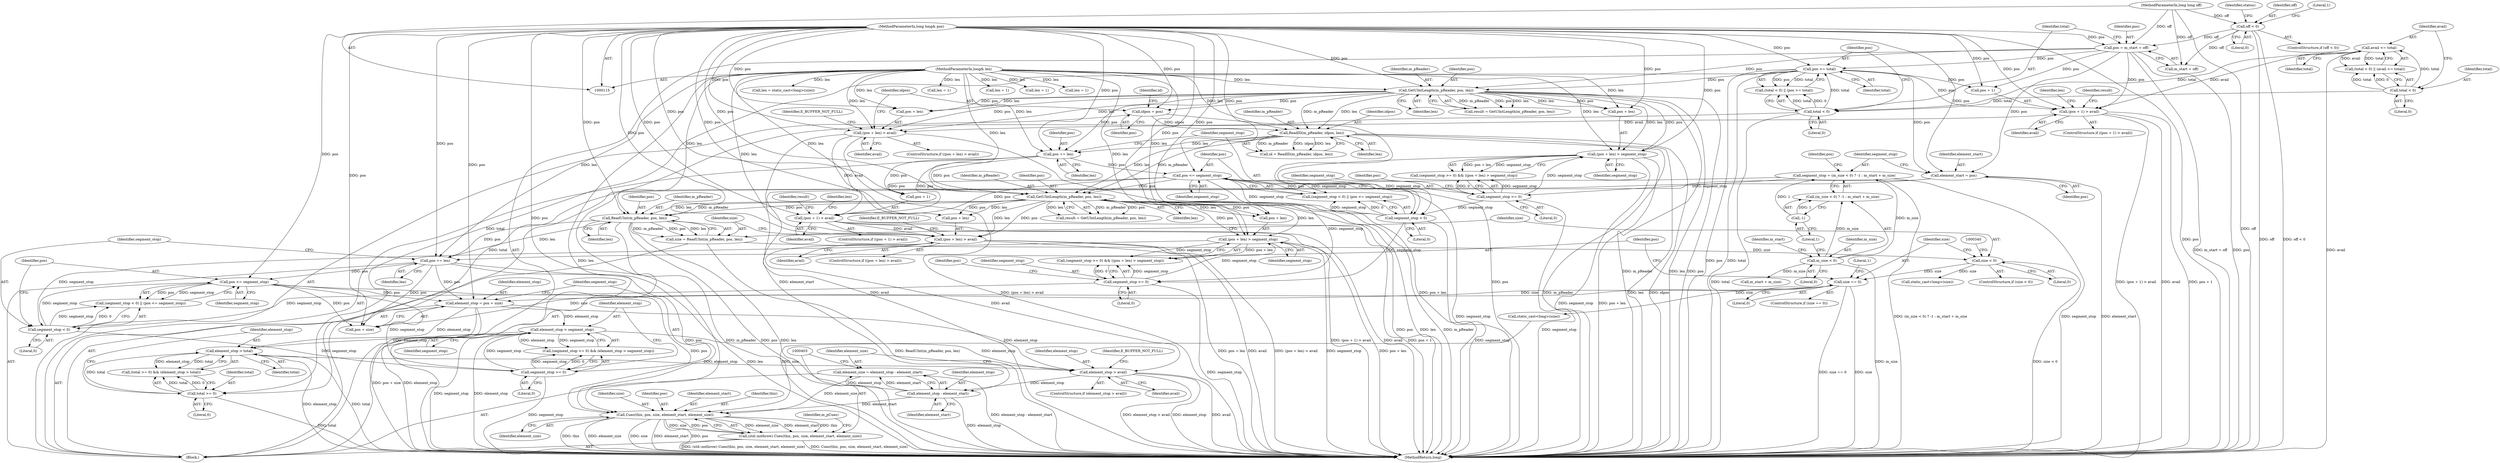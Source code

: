 digraph "0_Android_cc274e2abe8b2a6698a5c47d8aa4bb45f1f9538d_50@integer" {
"1000397" [label="(Call,element_size = element_stop - element_start)"];
"1000399" [label="(Call,element_stop - element_start)"];
"1000391" [label="(Call,element_stop > avail)"];
"1000360" [label="(Call,element_stop = pos + size)"];
"1000348" [label="(Call,pos += len)"];
"1000330" [label="(Call,ReadUInt(m_pReader, pos, len))"];
"1000285" [label="(Call,GetUIntLength(m_pReader, pos, len))"];
"1000250" [label="(Call,ReadID(m_pReader, idpos, len))"];
"1000201" [label="(Call,GetUIntLength(m_pReader, pos, len))"];
"1000117" [label="(MethodParameterIn,long long& pos)"];
"1000165" [label="(Call,pos >= total)"];
"1000155" [label="(Call,pos = m_start + off)"];
"1000125" [label="(Call,off < 0)"];
"1000116" [label="(MethodParameterIn,long long off)"];
"1000162" [label="(Call,total < 0)"];
"1000152" [label="(Call,avail <= total)"];
"1000149" [label="(Call,total < 0)"];
"1000118" [label="(MethodParameterIn,long& len)"];
"1000244" [label="(Call,idpos = pos)"];
"1000268" [label="(Call,pos <= segment_stop)"];
"1000260" [label="(Call,pos += len)"];
"1000265" [label="(Call,segment_stop < 0)"];
"1000225" [label="(Call,segment_stop >= 0)"];
"1000175" [label="(Call,segment_stop = (m_size < 0) ? -1 : m_start + m_size)"];
"1000181" [label="(Call,-1)"];
"1000178" [label="(Call,m_size < 0)"];
"1000228" [label="(Call,(pos + len) > segment_stop)"];
"1000356" [label="(Call,pos <= segment_stop)"];
"1000353" [label="(Call,segment_stop < 0)"];
"1000309" [label="(Call,segment_stop >= 0)"];
"1000312" [label="(Call,(pos + len) > segment_stop)"];
"1000343" [label="(Call,size == 0)"];
"1000335" [label="(Call,size < 0)"];
"1000328" [label="(Call,size = ReadUInt(m_pReader, pos, len))"];
"1000380" [label="(Call,element_stop > total)"];
"1000370" [label="(Call,element_stop > segment_stop)"];
"1000367" [label="(Call,segment_stop >= 0)"];
"1000377" [label="(Call,total >= 0)"];
"1000320" [label="(Call,(pos + len) > avail)"];
"1000272" [label="(Call,(pos + 1) > avail)"];
"1000236" [label="(Call,(pos + len) > avail)"];
"1000187" [label="(Call,(pos + 1) > avail)"];
"1000171" [label="(Call,element_start = pos)"];
"1000404" [label="(Call,Cues(this, pos, size, element_start, element_size))"];
"1000402" [label="(Call,(std::nothrow) Cues(this, pos, size, element_start, element_size))"];
"1000404" [label="(Call,Cues(this, pos, size, element_start, element_size))"];
"1000246" [label="(Identifier,pos)"];
"1000244" [label="(Call,idpos = pos)"];
"1000175" [label="(Call,segment_stop = (m_size < 0) ? -1 : m_start + m_size)"];
"1000354" [label="(Identifier,segment_stop)"];
"1000249" [label="(Identifier,id)"];
"1000228" [label="(Call,(pos + len) > segment_stop)"];
"1000180" [label="(Literal,0)"];
"1000272" [label="(Call,(pos + 1) > avail)"];
"1000334" [label="(ControlStructure,if (size < 0))"];
"1000381" [label="(Identifier,element_stop)"];
"1000409" [label="(Identifier,element_size)"];
"1000314" [label="(Identifier,pos)"];
"1000330" [label="(Call,ReadUInt(m_pReader, pos, len))"];
"1000153" [label="(Identifier,avail)"];
"1000235" [label="(ControlStructure,if ((pos + len) > avail))"];
"1000155" [label="(Call,pos = m_start + off)"];
"1000251" [label="(Identifier,m_pReader)"];
"1000267" [label="(Literal,0)"];
"1000266" [label="(Identifier,segment_stop)"];
"1000177" [label="(Call,(m_size < 0) ? -1 : m_start + m_size)"];
"1000150" [label="(Identifier,total)"];
"1000370" [label="(Call,element_stop > segment_stop)"];
"1000331" [label="(Identifier,m_pReader)"];
"1000378" [label="(Identifier,total)"];
"1000342" [label="(ControlStructure,if (size == 0))"];
"1000276" [label="(Identifier,avail)"];
"1000193" [label="(Call,len = 1)"];
"1000189" [label="(Identifier,pos)"];
"1000345" [label="(Literal,0)"];
"1000236" [label="(Call,(pos + len) > avail)"];
"1000328" [label="(Call,size = ReadUInt(m_pReader, pos, len))"];
"1000393" [label="(Identifier,avail)"];
"1000392" [label="(Identifier,element_stop)"];
"1000166" [label="(Identifier,pos)"];
"1000181" [label="(Call,-1)"];
"1000302" [label="(Call,len = 1)"];
"1000335" [label="(Call,size < 0)"];
"1000182" [label="(Literal,1)"];
"1000385" [label="(Call,len = static_cast<long>(size))"];
"1000194" [label="(Identifier,len)"];
"1000350" [label="(Identifier,len)"];
"1000400" [label="(Identifier,element_stop)"];
"1000226" [label="(Identifier,segment_stop)"];
"1000391" [label="(Call,element_stop > avail)"];
"1000320" [label="(Call,(pos + len) > avail)"];
"1000344" [label="(Identifier,size)"];
"1000162" [label="(Call,total < 0)"];
"1000183" [label="(Call,m_start + m_size)"];
"1000156" [label="(Identifier,pos)"];
"1000242" [label="(Identifier,E_BUFFER_NOT_FULL)"];
"1000408" [label="(Identifier,element_start)"];
"1000163" [label="(Identifier,total)"];
"1000265" [label="(Call,segment_stop < 0)"];
"1000118" [label="(MethodParameterIn,long& len)"];
"1000405" [label="(Identifier,this)"];
"1000261" [label="(Identifier,pos)"];
"1000203" [label="(Identifier,pos)"];
"1000312" [label="(Call,(pos + len) > segment_stop)"];
"1000135" [label="(Identifier,status)"];
"1000176" [label="(Identifier,segment_stop)"];
"1000284" [label="(Identifier,result)"];
"1000232" [label="(Identifier,segment_stop)"];
"1000240" [label="(Identifier,avail)"];
"1000260" [label="(Call,pos += len)"];
"1000229" [label="(Call,pos + len)"];
"1000252" [label="(Identifier,idpos)"];
"1000366" [label="(Call,(segment_stop >= 0) && (element_stop > segment_stop))"];
"1000376" [label="(Call,(total >= 0) && (element_stop > total))"];
"1000152" [label="(Call,avail <= total)"];
"1000324" [label="(Identifier,avail)"];
"1000126" [label="(Identifier,off)"];
"1000199" [label="(Call,result = GetUIntLength(m_pReader, pos, len))"];
"1000116" [label="(MethodParameterIn,long long off)"];
"1000204" [label="(Identifier,len)"];
"1000285" [label="(Call,GetUIntLength(m_pReader, pos, len))"];
"1000269" [label="(Identifier,pos)"];
"1000191" [label="(Identifier,avail)"];
"1000171" [label="(Call,element_start = pos)"];
"1000188" [label="(Call,pos + 1)"];
"1000352" [label="(Call,(segment_stop < 0) || (pos <= segment_stop))"];
"1000279" [label="(Identifier,len)"];
"1000250" [label="(Call,ReadID(m_pReader, idpos, len))"];
"1000262" [label="(Identifier,len)"];
"1000337" [label="(Literal,0)"];
"1000336" [label="(Identifier,size)"];
"1000154" [label="(Identifier,total)"];
"1000362" [label="(Call,pos + size)"];
"1000117" [label="(MethodParameterIn,long long& pos)"];
"1000119" [label="(Block,)"];
"1000283" [label="(Call,result = GetUIntLength(m_pReader, pos, len))"];
"1000268" [label="(Call,pos <= segment_stop)"];
"1000237" [label="(Call,pos + len)"];
"1000353" [label="(Call,segment_stop < 0)"];
"1000412" [label="(Identifier,m_pCues)"];
"1000387" [label="(Call,static_cast<long>(size))"];
"1000173" [label="(Identifier,pos)"];
"1000253" [label="(Identifier,len)"];
"1000395" [label="(Identifier,E_BUFFER_NOT_FULL)"];
"1000270" [label="(Identifier,segment_stop)"];
"1000308" [label="(Call,(segment_stop >= 0) && ((pos + len) > segment_stop))"];
"1000151" [label="(Literal,0)"];
"1000164" [label="(Literal,0)"];
"1000311" [label="(Literal,0)"];
"1000397" [label="(Call,element_size = element_stop - element_start)"];
"1000349" [label="(Identifier,pos)"];
"1000347" [label="(Literal,1)"];
"1000356" [label="(Call,pos <= segment_stop)"];
"1000357" [label="(Identifier,pos)"];
"1000310" [label="(Identifier,segment_stop)"];
"1000165" [label="(Call,pos >= total)"];
"1000382" [label="(Identifier,total)"];
"1000309" [label="(Call,segment_stop >= 0)"];
"1000202" [label="(Identifier,m_pReader)"];
"1000287" [label="(Identifier,pos)"];
"1000149" [label="(Call,total < 0)"];
"1000339" [label="(Call,static_cast<long>(size))"];
"1000371" [label="(Identifier,element_stop)"];
"1000367" [label="(Call,segment_stop >= 0)"];
"1000407" [label="(Identifier,size)"];
"1000187" [label="(Call,(pos + 1) > avail)"];
"1000326" [label="(Identifier,E_BUFFER_NOT_FULL)"];
"1000333" [label="(Identifier,len)"];
"1000225" [label="(Call,segment_stop >= 0)"];
"1000329" [label="(Identifier,size)"];
"1000167" [label="(Identifier,total)"];
"1000248" [label="(Call,id = ReadID(m_pReader, idpos, len))"];
"1000360" [label="(Call,element_stop = pos + size)"];
"1000127" [label="(Literal,0)"];
"1000148" [label="(Call,(total < 0) || (avail <= total))"];
"1000390" [label="(ControlStructure,if (element_stop > avail))"];
"1000286" [label="(Identifier,m_pReader)"];
"1000380" [label="(Call,element_stop > total)"];
"1000361" [label="(Identifier,element_stop)"];
"1000124" [label="(ControlStructure,if (off < 0))"];
"1000399" [label="(Call,element_stop - element_start)"];
"1000372" [label="(Identifier,segment_stop)"];
"1000369" [label="(Literal,0)"];
"1000157" [label="(Call,m_start + off)"];
"1000321" [label="(Call,pos + len)"];
"1000200" [label="(Identifier,result)"];
"1000348" [label="(Call,pos += len)"];
"1000316" [label="(Identifier,segment_stop)"];
"1000273" [label="(Call,pos + 1)"];
"1000227" [label="(Literal,0)"];
"1000186" [label="(ControlStructure,if ((pos + 1) > avail))"];
"1000319" [label="(ControlStructure,if ((pos + len) > avail))"];
"1000161" [label="(Call,(total < 0) || (pos >= total))"];
"1000332" [label="(Identifier,pos)"];
"1000172" [label="(Identifier,element_start)"];
"1000355" [label="(Literal,0)"];
"1000377" [label="(Call,total >= 0)"];
"1000406" [label="(Identifier,pos)"];
"1000230" [label="(Identifier,pos)"];
"1000401" [label="(Identifier,element_start)"];
"1000313" [label="(Call,pos + len)"];
"1000184" [label="(Identifier,m_start)"];
"1000271" [label="(ControlStructure,if ((pos + 1) > avail))"];
"1000398" [label="(Identifier,element_size)"];
"1000201" [label="(Call,GetUIntLength(m_pReader, pos, len))"];
"1000125" [label="(Call,off < 0)"];
"1000178" [label="(Call,m_size < 0)"];
"1000419" [label="(MethodReturn,long)"];
"1000288" [label="(Identifier,len)"];
"1000224" [label="(Call,(segment_stop >= 0) && ((pos + len) > segment_stop))"];
"1000264" [label="(Call,(segment_stop < 0) || (pos <= segment_stop))"];
"1000278" [label="(Call,len = 1)"];
"1000130" [label="(Literal,1)"];
"1000245" [label="(Identifier,idpos)"];
"1000343" [label="(Call,size == 0)"];
"1000402" [label="(Call,(std::nothrow) Cues(this, pos, size, element_start, element_size))"];
"1000218" [label="(Call,len = 1)"];
"1000179" [label="(Identifier,m_size)"];
"1000379" [label="(Literal,0)"];
"1000368" [label="(Identifier,segment_stop)"];
"1000358" [label="(Identifier,segment_stop)"];
"1000397" -> "1000119"  [label="AST: "];
"1000397" -> "1000399"  [label="CFG: "];
"1000398" -> "1000397"  [label="AST: "];
"1000399" -> "1000397"  [label="AST: "];
"1000403" -> "1000397"  [label="CFG: "];
"1000397" -> "1000419"  [label="DDG: element_stop - element_start"];
"1000399" -> "1000397"  [label="DDG: element_stop"];
"1000399" -> "1000397"  [label="DDG: element_start"];
"1000397" -> "1000404"  [label="DDG: element_size"];
"1000399" -> "1000401"  [label="CFG: "];
"1000400" -> "1000399"  [label="AST: "];
"1000401" -> "1000399"  [label="AST: "];
"1000399" -> "1000419"  [label="DDG: element_stop"];
"1000391" -> "1000399"  [label="DDG: element_stop"];
"1000171" -> "1000399"  [label="DDG: element_start"];
"1000399" -> "1000404"  [label="DDG: element_start"];
"1000391" -> "1000390"  [label="AST: "];
"1000391" -> "1000393"  [label="CFG: "];
"1000392" -> "1000391"  [label="AST: "];
"1000393" -> "1000391"  [label="AST: "];
"1000395" -> "1000391"  [label="CFG: "];
"1000398" -> "1000391"  [label="CFG: "];
"1000391" -> "1000419"  [label="DDG: element_stop"];
"1000391" -> "1000419"  [label="DDG: avail"];
"1000391" -> "1000419"  [label="DDG: element_stop > avail"];
"1000360" -> "1000391"  [label="DDG: element_stop"];
"1000380" -> "1000391"  [label="DDG: element_stop"];
"1000370" -> "1000391"  [label="DDG: element_stop"];
"1000320" -> "1000391"  [label="DDG: avail"];
"1000360" -> "1000119"  [label="AST: "];
"1000360" -> "1000362"  [label="CFG: "];
"1000361" -> "1000360"  [label="AST: "];
"1000362" -> "1000360"  [label="AST: "];
"1000368" -> "1000360"  [label="CFG: "];
"1000360" -> "1000419"  [label="DDG: element_stop"];
"1000360" -> "1000419"  [label="DDG: pos + size"];
"1000348" -> "1000360"  [label="DDG: pos"];
"1000356" -> "1000360"  [label="DDG: pos"];
"1000117" -> "1000360"  [label="DDG: pos"];
"1000343" -> "1000360"  [label="DDG: size"];
"1000360" -> "1000370"  [label="DDG: element_stop"];
"1000360" -> "1000380"  [label="DDG: element_stop"];
"1000348" -> "1000119"  [label="AST: "];
"1000348" -> "1000350"  [label="CFG: "];
"1000349" -> "1000348"  [label="AST: "];
"1000350" -> "1000348"  [label="AST: "];
"1000354" -> "1000348"  [label="CFG: "];
"1000348" -> "1000419"  [label="DDG: len"];
"1000330" -> "1000348"  [label="DDG: len"];
"1000330" -> "1000348"  [label="DDG: pos"];
"1000118" -> "1000348"  [label="DDG: len"];
"1000117" -> "1000348"  [label="DDG: pos"];
"1000348" -> "1000356"  [label="DDG: pos"];
"1000348" -> "1000362"  [label="DDG: pos"];
"1000348" -> "1000404"  [label="DDG: pos"];
"1000330" -> "1000328"  [label="AST: "];
"1000330" -> "1000333"  [label="CFG: "];
"1000331" -> "1000330"  [label="AST: "];
"1000332" -> "1000330"  [label="AST: "];
"1000333" -> "1000330"  [label="AST: "];
"1000328" -> "1000330"  [label="CFG: "];
"1000330" -> "1000419"  [label="DDG: m_pReader"];
"1000330" -> "1000419"  [label="DDG: len"];
"1000330" -> "1000419"  [label="DDG: pos"];
"1000330" -> "1000328"  [label="DDG: m_pReader"];
"1000330" -> "1000328"  [label="DDG: pos"];
"1000330" -> "1000328"  [label="DDG: len"];
"1000285" -> "1000330"  [label="DDG: m_pReader"];
"1000285" -> "1000330"  [label="DDG: pos"];
"1000285" -> "1000330"  [label="DDG: len"];
"1000117" -> "1000330"  [label="DDG: pos"];
"1000118" -> "1000330"  [label="DDG: len"];
"1000285" -> "1000283"  [label="AST: "];
"1000285" -> "1000288"  [label="CFG: "];
"1000286" -> "1000285"  [label="AST: "];
"1000287" -> "1000285"  [label="AST: "];
"1000288" -> "1000285"  [label="AST: "];
"1000283" -> "1000285"  [label="CFG: "];
"1000285" -> "1000419"  [label="DDG: m_pReader"];
"1000285" -> "1000419"  [label="DDG: pos"];
"1000285" -> "1000419"  [label="DDG: len"];
"1000285" -> "1000283"  [label="DDG: m_pReader"];
"1000285" -> "1000283"  [label="DDG: pos"];
"1000285" -> "1000283"  [label="DDG: len"];
"1000250" -> "1000285"  [label="DDG: m_pReader"];
"1000250" -> "1000285"  [label="DDG: len"];
"1000117" -> "1000285"  [label="DDG: pos"];
"1000268" -> "1000285"  [label="DDG: pos"];
"1000260" -> "1000285"  [label="DDG: pos"];
"1000118" -> "1000285"  [label="DDG: len"];
"1000285" -> "1000312"  [label="DDG: pos"];
"1000285" -> "1000312"  [label="DDG: len"];
"1000285" -> "1000313"  [label="DDG: pos"];
"1000285" -> "1000313"  [label="DDG: len"];
"1000285" -> "1000320"  [label="DDG: pos"];
"1000285" -> "1000320"  [label="DDG: len"];
"1000285" -> "1000321"  [label="DDG: pos"];
"1000285" -> "1000321"  [label="DDG: len"];
"1000250" -> "1000248"  [label="AST: "];
"1000250" -> "1000253"  [label="CFG: "];
"1000251" -> "1000250"  [label="AST: "];
"1000252" -> "1000250"  [label="AST: "];
"1000253" -> "1000250"  [label="AST: "];
"1000248" -> "1000250"  [label="CFG: "];
"1000250" -> "1000419"  [label="DDG: m_pReader"];
"1000250" -> "1000419"  [label="DDG: len"];
"1000250" -> "1000419"  [label="DDG: idpos"];
"1000250" -> "1000248"  [label="DDG: m_pReader"];
"1000250" -> "1000248"  [label="DDG: idpos"];
"1000250" -> "1000248"  [label="DDG: len"];
"1000201" -> "1000250"  [label="DDG: m_pReader"];
"1000201" -> "1000250"  [label="DDG: len"];
"1000244" -> "1000250"  [label="DDG: idpos"];
"1000118" -> "1000250"  [label="DDG: len"];
"1000250" -> "1000260"  [label="DDG: len"];
"1000201" -> "1000199"  [label="AST: "];
"1000201" -> "1000204"  [label="CFG: "];
"1000202" -> "1000201"  [label="AST: "];
"1000203" -> "1000201"  [label="AST: "];
"1000204" -> "1000201"  [label="AST: "];
"1000199" -> "1000201"  [label="CFG: "];
"1000201" -> "1000419"  [label="DDG: pos"];
"1000201" -> "1000419"  [label="DDG: m_pReader"];
"1000201" -> "1000419"  [label="DDG: len"];
"1000201" -> "1000199"  [label="DDG: m_pReader"];
"1000201" -> "1000199"  [label="DDG: pos"];
"1000201" -> "1000199"  [label="DDG: len"];
"1000117" -> "1000201"  [label="DDG: pos"];
"1000165" -> "1000201"  [label="DDG: pos"];
"1000155" -> "1000201"  [label="DDG: pos"];
"1000118" -> "1000201"  [label="DDG: len"];
"1000201" -> "1000228"  [label="DDG: pos"];
"1000201" -> "1000228"  [label="DDG: len"];
"1000201" -> "1000229"  [label="DDG: pos"];
"1000201" -> "1000229"  [label="DDG: len"];
"1000201" -> "1000236"  [label="DDG: pos"];
"1000201" -> "1000236"  [label="DDG: len"];
"1000201" -> "1000237"  [label="DDG: pos"];
"1000201" -> "1000237"  [label="DDG: len"];
"1000201" -> "1000244"  [label="DDG: pos"];
"1000201" -> "1000260"  [label="DDG: pos"];
"1000117" -> "1000115"  [label="AST: "];
"1000117" -> "1000419"  [label="DDG: pos"];
"1000117" -> "1000155"  [label="DDG: pos"];
"1000117" -> "1000165"  [label="DDG: pos"];
"1000117" -> "1000171"  [label="DDG: pos"];
"1000117" -> "1000187"  [label="DDG: pos"];
"1000117" -> "1000188"  [label="DDG: pos"];
"1000117" -> "1000228"  [label="DDG: pos"];
"1000117" -> "1000229"  [label="DDG: pos"];
"1000117" -> "1000236"  [label="DDG: pos"];
"1000117" -> "1000237"  [label="DDG: pos"];
"1000117" -> "1000244"  [label="DDG: pos"];
"1000117" -> "1000260"  [label="DDG: pos"];
"1000117" -> "1000268"  [label="DDG: pos"];
"1000117" -> "1000272"  [label="DDG: pos"];
"1000117" -> "1000273"  [label="DDG: pos"];
"1000117" -> "1000312"  [label="DDG: pos"];
"1000117" -> "1000313"  [label="DDG: pos"];
"1000117" -> "1000320"  [label="DDG: pos"];
"1000117" -> "1000321"  [label="DDG: pos"];
"1000117" -> "1000356"  [label="DDG: pos"];
"1000117" -> "1000362"  [label="DDG: pos"];
"1000117" -> "1000404"  [label="DDG: pos"];
"1000165" -> "1000161"  [label="AST: "];
"1000165" -> "1000167"  [label="CFG: "];
"1000166" -> "1000165"  [label="AST: "];
"1000167" -> "1000165"  [label="AST: "];
"1000161" -> "1000165"  [label="CFG: "];
"1000165" -> "1000419"  [label="DDG: pos"];
"1000165" -> "1000419"  [label="DDG: total"];
"1000165" -> "1000161"  [label="DDG: pos"];
"1000165" -> "1000161"  [label="DDG: total"];
"1000155" -> "1000165"  [label="DDG: pos"];
"1000162" -> "1000165"  [label="DDG: total"];
"1000165" -> "1000171"  [label="DDG: pos"];
"1000165" -> "1000187"  [label="DDG: pos"];
"1000165" -> "1000188"  [label="DDG: pos"];
"1000165" -> "1000377"  [label="DDG: total"];
"1000155" -> "1000119"  [label="AST: "];
"1000155" -> "1000157"  [label="CFG: "];
"1000156" -> "1000155"  [label="AST: "];
"1000157" -> "1000155"  [label="AST: "];
"1000163" -> "1000155"  [label="CFG: "];
"1000155" -> "1000419"  [label="DDG: m_start + off"];
"1000155" -> "1000419"  [label="DDG: pos"];
"1000125" -> "1000155"  [label="DDG: off"];
"1000116" -> "1000155"  [label="DDG: off"];
"1000155" -> "1000171"  [label="DDG: pos"];
"1000155" -> "1000187"  [label="DDG: pos"];
"1000155" -> "1000188"  [label="DDG: pos"];
"1000125" -> "1000124"  [label="AST: "];
"1000125" -> "1000127"  [label="CFG: "];
"1000126" -> "1000125"  [label="AST: "];
"1000127" -> "1000125"  [label="AST: "];
"1000130" -> "1000125"  [label="CFG: "];
"1000135" -> "1000125"  [label="CFG: "];
"1000125" -> "1000419"  [label="DDG: off"];
"1000125" -> "1000419"  [label="DDG: off < 0"];
"1000116" -> "1000125"  [label="DDG: off"];
"1000125" -> "1000157"  [label="DDG: off"];
"1000116" -> "1000115"  [label="AST: "];
"1000116" -> "1000419"  [label="DDG: off"];
"1000116" -> "1000157"  [label="DDG: off"];
"1000162" -> "1000161"  [label="AST: "];
"1000162" -> "1000164"  [label="CFG: "];
"1000163" -> "1000162"  [label="AST: "];
"1000164" -> "1000162"  [label="AST: "];
"1000166" -> "1000162"  [label="CFG: "];
"1000161" -> "1000162"  [label="CFG: "];
"1000162" -> "1000419"  [label="DDG: total"];
"1000162" -> "1000161"  [label="DDG: total"];
"1000162" -> "1000161"  [label="DDG: 0"];
"1000152" -> "1000162"  [label="DDG: total"];
"1000149" -> "1000162"  [label="DDG: total"];
"1000162" -> "1000377"  [label="DDG: total"];
"1000152" -> "1000148"  [label="AST: "];
"1000152" -> "1000154"  [label="CFG: "];
"1000153" -> "1000152"  [label="AST: "];
"1000154" -> "1000152"  [label="AST: "];
"1000148" -> "1000152"  [label="CFG: "];
"1000152" -> "1000419"  [label="DDG: avail"];
"1000152" -> "1000148"  [label="DDG: avail"];
"1000152" -> "1000148"  [label="DDG: total"];
"1000149" -> "1000152"  [label="DDG: total"];
"1000152" -> "1000187"  [label="DDG: avail"];
"1000149" -> "1000148"  [label="AST: "];
"1000149" -> "1000151"  [label="CFG: "];
"1000150" -> "1000149"  [label="AST: "];
"1000151" -> "1000149"  [label="AST: "];
"1000153" -> "1000149"  [label="CFG: "];
"1000148" -> "1000149"  [label="CFG: "];
"1000149" -> "1000148"  [label="DDG: total"];
"1000149" -> "1000148"  [label="DDG: 0"];
"1000118" -> "1000115"  [label="AST: "];
"1000118" -> "1000419"  [label="DDG: len"];
"1000118" -> "1000193"  [label="DDG: len"];
"1000118" -> "1000218"  [label="DDG: len"];
"1000118" -> "1000228"  [label="DDG: len"];
"1000118" -> "1000229"  [label="DDG: len"];
"1000118" -> "1000236"  [label="DDG: len"];
"1000118" -> "1000237"  [label="DDG: len"];
"1000118" -> "1000260"  [label="DDG: len"];
"1000118" -> "1000278"  [label="DDG: len"];
"1000118" -> "1000302"  [label="DDG: len"];
"1000118" -> "1000312"  [label="DDG: len"];
"1000118" -> "1000313"  [label="DDG: len"];
"1000118" -> "1000320"  [label="DDG: len"];
"1000118" -> "1000321"  [label="DDG: len"];
"1000118" -> "1000385"  [label="DDG: len"];
"1000244" -> "1000119"  [label="AST: "];
"1000244" -> "1000246"  [label="CFG: "];
"1000245" -> "1000244"  [label="AST: "];
"1000246" -> "1000244"  [label="AST: "];
"1000249" -> "1000244"  [label="CFG: "];
"1000244" -> "1000419"  [label="DDG: pos"];
"1000268" -> "1000264"  [label="AST: "];
"1000268" -> "1000270"  [label="CFG: "];
"1000269" -> "1000268"  [label="AST: "];
"1000270" -> "1000268"  [label="AST: "];
"1000264" -> "1000268"  [label="CFG: "];
"1000268" -> "1000419"  [label="DDG: segment_stop"];
"1000268" -> "1000264"  [label="DDG: pos"];
"1000268" -> "1000264"  [label="DDG: segment_stop"];
"1000260" -> "1000268"  [label="DDG: pos"];
"1000265" -> "1000268"  [label="DDG: segment_stop"];
"1000268" -> "1000272"  [label="DDG: pos"];
"1000268" -> "1000273"  [label="DDG: pos"];
"1000268" -> "1000309"  [label="DDG: segment_stop"];
"1000260" -> "1000119"  [label="AST: "];
"1000260" -> "1000262"  [label="CFG: "];
"1000261" -> "1000260"  [label="AST: "];
"1000262" -> "1000260"  [label="AST: "];
"1000266" -> "1000260"  [label="CFG: "];
"1000260" -> "1000272"  [label="DDG: pos"];
"1000260" -> "1000273"  [label="DDG: pos"];
"1000265" -> "1000264"  [label="AST: "];
"1000265" -> "1000267"  [label="CFG: "];
"1000266" -> "1000265"  [label="AST: "];
"1000267" -> "1000265"  [label="AST: "];
"1000269" -> "1000265"  [label="CFG: "];
"1000264" -> "1000265"  [label="CFG: "];
"1000265" -> "1000419"  [label="DDG: segment_stop"];
"1000265" -> "1000264"  [label="DDG: segment_stop"];
"1000265" -> "1000264"  [label="DDG: 0"];
"1000225" -> "1000265"  [label="DDG: segment_stop"];
"1000228" -> "1000265"  [label="DDG: segment_stop"];
"1000265" -> "1000309"  [label="DDG: segment_stop"];
"1000225" -> "1000224"  [label="AST: "];
"1000225" -> "1000227"  [label="CFG: "];
"1000226" -> "1000225"  [label="AST: "];
"1000227" -> "1000225"  [label="AST: "];
"1000230" -> "1000225"  [label="CFG: "];
"1000224" -> "1000225"  [label="CFG: "];
"1000225" -> "1000419"  [label="DDG: segment_stop"];
"1000225" -> "1000224"  [label="DDG: segment_stop"];
"1000225" -> "1000224"  [label="DDG: 0"];
"1000175" -> "1000225"  [label="DDG: segment_stop"];
"1000225" -> "1000228"  [label="DDG: segment_stop"];
"1000175" -> "1000119"  [label="AST: "];
"1000175" -> "1000177"  [label="CFG: "];
"1000176" -> "1000175"  [label="AST: "];
"1000177" -> "1000175"  [label="AST: "];
"1000189" -> "1000175"  [label="CFG: "];
"1000175" -> "1000419"  [label="DDG: segment_stop"];
"1000175" -> "1000419"  [label="DDG: (m_size < 0) ? -1 : m_start + m_size"];
"1000181" -> "1000175"  [label="DDG: 1"];
"1000178" -> "1000175"  [label="DDG: m_size"];
"1000181" -> "1000177"  [label="AST: "];
"1000181" -> "1000182"  [label="CFG: "];
"1000182" -> "1000181"  [label="AST: "];
"1000177" -> "1000181"  [label="CFG: "];
"1000181" -> "1000177"  [label="DDG: 1"];
"1000178" -> "1000177"  [label="AST: "];
"1000178" -> "1000180"  [label="CFG: "];
"1000179" -> "1000178"  [label="AST: "];
"1000180" -> "1000178"  [label="AST: "];
"1000182" -> "1000178"  [label="CFG: "];
"1000184" -> "1000178"  [label="CFG: "];
"1000178" -> "1000419"  [label="DDG: m_size"];
"1000178" -> "1000177"  [label="DDG: m_size"];
"1000178" -> "1000183"  [label="DDG: m_size"];
"1000228" -> "1000224"  [label="AST: "];
"1000228" -> "1000232"  [label="CFG: "];
"1000229" -> "1000228"  [label="AST: "];
"1000232" -> "1000228"  [label="AST: "];
"1000224" -> "1000228"  [label="CFG: "];
"1000228" -> "1000419"  [label="DDG: pos + len"];
"1000228" -> "1000419"  [label="DDG: segment_stop"];
"1000228" -> "1000224"  [label="DDG: pos + len"];
"1000228" -> "1000224"  [label="DDG: segment_stop"];
"1000356" -> "1000352"  [label="AST: "];
"1000356" -> "1000358"  [label="CFG: "];
"1000357" -> "1000356"  [label="AST: "];
"1000358" -> "1000356"  [label="AST: "];
"1000352" -> "1000356"  [label="CFG: "];
"1000356" -> "1000352"  [label="DDG: pos"];
"1000356" -> "1000352"  [label="DDG: segment_stop"];
"1000353" -> "1000356"  [label="DDG: segment_stop"];
"1000356" -> "1000362"  [label="DDG: pos"];
"1000356" -> "1000367"  [label="DDG: segment_stop"];
"1000356" -> "1000404"  [label="DDG: pos"];
"1000353" -> "1000352"  [label="AST: "];
"1000353" -> "1000355"  [label="CFG: "];
"1000354" -> "1000353"  [label="AST: "];
"1000355" -> "1000353"  [label="AST: "];
"1000357" -> "1000353"  [label="CFG: "];
"1000352" -> "1000353"  [label="CFG: "];
"1000353" -> "1000352"  [label="DDG: segment_stop"];
"1000353" -> "1000352"  [label="DDG: 0"];
"1000309" -> "1000353"  [label="DDG: segment_stop"];
"1000312" -> "1000353"  [label="DDG: segment_stop"];
"1000353" -> "1000367"  [label="DDG: segment_stop"];
"1000309" -> "1000308"  [label="AST: "];
"1000309" -> "1000311"  [label="CFG: "];
"1000310" -> "1000309"  [label="AST: "];
"1000311" -> "1000309"  [label="AST: "];
"1000314" -> "1000309"  [label="CFG: "];
"1000308" -> "1000309"  [label="CFG: "];
"1000309" -> "1000419"  [label="DDG: segment_stop"];
"1000309" -> "1000308"  [label="DDG: segment_stop"];
"1000309" -> "1000308"  [label="DDG: 0"];
"1000309" -> "1000312"  [label="DDG: segment_stop"];
"1000312" -> "1000308"  [label="AST: "];
"1000312" -> "1000316"  [label="CFG: "];
"1000313" -> "1000312"  [label="AST: "];
"1000316" -> "1000312"  [label="AST: "];
"1000308" -> "1000312"  [label="CFG: "];
"1000312" -> "1000419"  [label="DDG: segment_stop"];
"1000312" -> "1000419"  [label="DDG: pos + len"];
"1000312" -> "1000308"  [label="DDG: pos + len"];
"1000312" -> "1000308"  [label="DDG: segment_stop"];
"1000343" -> "1000342"  [label="AST: "];
"1000343" -> "1000345"  [label="CFG: "];
"1000344" -> "1000343"  [label="AST: "];
"1000345" -> "1000343"  [label="AST: "];
"1000347" -> "1000343"  [label="CFG: "];
"1000349" -> "1000343"  [label="CFG: "];
"1000343" -> "1000419"  [label="DDG: size"];
"1000343" -> "1000419"  [label="DDG: size == 0"];
"1000335" -> "1000343"  [label="DDG: size"];
"1000343" -> "1000362"  [label="DDG: size"];
"1000343" -> "1000387"  [label="DDG: size"];
"1000335" -> "1000334"  [label="AST: "];
"1000335" -> "1000337"  [label="CFG: "];
"1000336" -> "1000335"  [label="AST: "];
"1000337" -> "1000335"  [label="AST: "];
"1000340" -> "1000335"  [label="CFG: "];
"1000344" -> "1000335"  [label="CFG: "];
"1000335" -> "1000419"  [label="DDG: size < 0"];
"1000328" -> "1000335"  [label="DDG: size"];
"1000335" -> "1000339"  [label="DDG: size"];
"1000328" -> "1000119"  [label="AST: "];
"1000329" -> "1000328"  [label="AST: "];
"1000336" -> "1000328"  [label="CFG: "];
"1000328" -> "1000419"  [label="DDG: ReadUInt(m_pReader, pos, len)"];
"1000380" -> "1000376"  [label="AST: "];
"1000380" -> "1000382"  [label="CFG: "];
"1000381" -> "1000380"  [label="AST: "];
"1000382" -> "1000380"  [label="AST: "];
"1000376" -> "1000380"  [label="CFG: "];
"1000380" -> "1000419"  [label="DDG: total"];
"1000380" -> "1000419"  [label="DDG: element_stop"];
"1000380" -> "1000376"  [label="DDG: element_stop"];
"1000380" -> "1000376"  [label="DDG: total"];
"1000370" -> "1000380"  [label="DDG: element_stop"];
"1000377" -> "1000380"  [label="DDG: total"];
"1000370" -> "1000366"  [label="AST: "];
"1000370" -> "1000372"  [label="CFG: "];
"1000371" -> "1000370"  [label="AST: "];
"1000372" -> "1000370"  [label="AST: "];
"1000366" -> "1000370"  [label="CFG: "];
"1000370" -> "1000419"  [label="DDG: segment_stop"];
"1000370" -> "1000419"  [label="DDG: element_stop"];
"1000370" -> "1000366"  [label="DDG: element_stop"];
"1000370" -> "1000366"  [label="DDG: segment_stop"];
"1000367" -> "1000370"  [label="DDG: segment_stop"];
"1000367" -> "1000366"  [label="AST: "];
"1000367" -> "1000369"  [label="CFG: "];
"1000368" -> "1000367"  [label="AST: "];
"1000369" -> "1000367"  [label="AST: "];
"1000371" -> "1000367"  [label="CFG: "];
"1000366" -> "1000367"  [label="CFG: "];
"1000367" -> "1000419"  [label="DDG: segment_stop"];
"1000367" -> "1000366"  [label="DDG: segment_stop"];
"1000367" -> "1000366"  [label="DDG: 0"];
"1000377" -> "1000376"  [label="AST: "];
"1000377" -> "1000379"  [label="CFG: "];
"1000378" -> "1000377"  [label="AST: "];
"1000379" -> "1000377"  [label="AST: "];
"1000381" -> "1000377"  [label="CFG: "];
"1000376" -> "1000377"  [label="CFG: "];
"1000377" -> "1000419"  [label="DDG: total"];
"1000377" -> "1000376"  [label="DDG: total"];
"1000377" -> "1000376"  [label="DDG: 0"];
"1000320" -> "1000319"  [label="AST: "];
"1000320" -> "1000324"  [label="CFG: "];
"1000321" -> "1000320"  [label="AST: "];
"1000324" -> "1000320"  [label="AST: "];
"1000326" -> "1000320"  [label="CFG: "];
"1000329" -> "1000320"  [label="CFG: "];
"1000320" -> "1000419"  [label="DDG: avail"];
"1000320" -> "1000419"  [label="DDG: pos + len"];
"1000320" -> "1000419"  [label="DDG: (pos + len) > avail"];
"1000272" -> "1000320"  [label="DDG: avail"];
"1000272" -> "1000271"  [label="AST: "];
"1000272" -> "1000276"  [label="CFG: "];
"1000273" -> "1000272"  [label="AST: "];
"1000276" -> "1000272"  [label="AST: "];
"1000279" -> "1000272"  [label="CFG: "];
"1000284" -> "1000272"  [label="CFG: "];
"1000272" -> "1000419"  [label="DDG: avail"];
"1000272" -> "1000419"  [label="DDG: pos + 1"];
"1000272" -> "1000419"  [label="DDG: (pos + 1) > avail"];
"1000236" -> "1000272"  [label="DDG: avail"];
"1000236" -> "1000235"  [label="AST: "];
"1000236" -> "1000240"  [label="CFG: "];
"1000237" -> "1000236"  [label="AST: "];
"1000240" -> "1000236"  [label="AST: "];
"1000242" -> "1000236"  [label="CFG: "];
"1000245" -> "1000236"  [label="CFG: "];
"1000236" -> "1000419"  [label="DDG: pos + len"];
"1000236" -> "1000419"  [label="DDG: (pos + len) > avail"];
"1000236" -> "1000419"  [label="DDG: avail"];
"1000187" -> "1000236"  [label="DDG: avail"];
"1000187" -> "1000186"  [label="AST: "];
"1000187" -> "1000191"  [label="CFG: "];
"1000188" -> "1000187"  [label="AST: "];
"1000191" -> "1000187"  [label="AST: "];
"1000194" -> "1000187"  [label="CFG: "];
"1000200" -> "1000187"  [label="CFG: "];
"1000187" -> "1000419"  [label="DDG: pos + 1"];
"1000187" -> "1000419"  [label="DDG: (pos + 1) > avail"];
"1000187" -> "1000419"  [label="DDG: avail"];
"1000171" -> "1000119"  [label="AST: "];
"1000171" -> "1000173"  [label="CFG: "];
"1000172" -> "1000171"  [label="AST: "];
"1000173" -> "1000171"  [label="AST: "];
"1000176" -> "1000171"  [label="CFG: "];
"1000171" -> "1000419"  [label="DDG: element_start"];
"1000404" -> "1000402"  [label="AST: "];
"1000404" -> "1000409"  [label="CFG: "];
"1000405" -> "1000404"  [label="AST: "];
"1000406" -> "1000404"  [label="AST: "];
"1000407" -> "1000404"  [label="AST: "];
"1000408" -> "1000404"  [label="AST: "];
"1000409" -> "1000404"  [label="AST: "];
"1000402" -> "1000404"  [label="CFG: "];
"1000404" -> "1000419"  [label="DDG: this"];
"1000404" -> "1000419"  [label="DDG: element_size"];
"1000404" -> "1000419"  [label="DDG: size"];
"1000404" -> "1000419"  [label="DDG: element_start"];
"1000404" -> "1000419"  [label="DDG: pos"];
"1000404" -> "1000402"  [label="DDG: element_size"];
"1000404" -> "1000402"  [label="DDG: element_start"];
"1000404" -> "1000402"  [label="DDG: this"];
"1000404" -> "1000402"  [label="DDG: size"];
"1000404" -> "1000402"  [label="DDG: pos"];
"1000387" -> "1000404"  [label="DDG: size"];
"1000402" -> "1000119"  [label="AST: "];
"1000403" -> "1000402"  [label="AST: "];
"1000412" -> "1000402"  [label="CFG: "];
"1000402" -> "1000419"  [label="DDG: Cues(this, pos, size, element_start, element_size)"];
"1000402" -> "1000419"  [label="DDG: (std::nothrow) Cues(this, pos, size, element_start, element_size)"];
}
